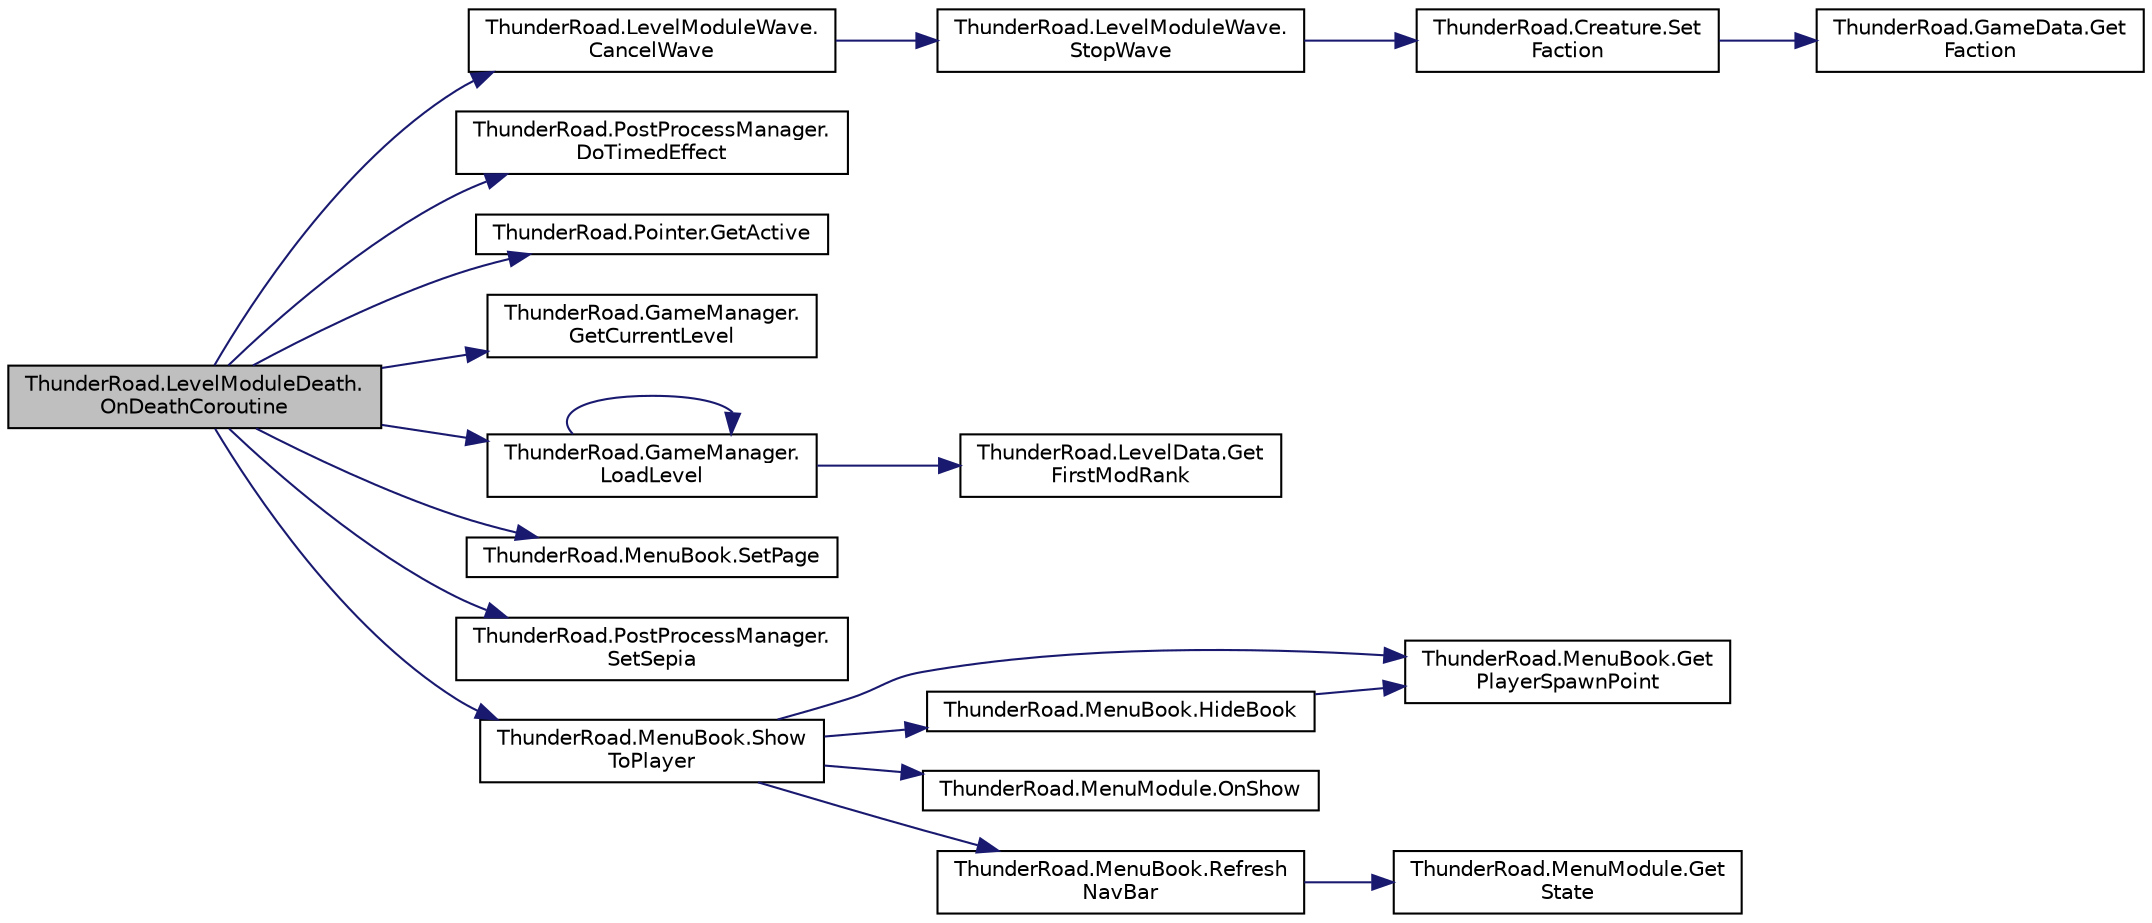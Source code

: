 digraph "ThunderRoad.LevelModuleDeath.OnDeathCoroutine"
{
 // LATEX_PDF_SIZE
  edge [fontname="Helvetica",fontsize="10",labelfontname="Helvetica",labelfontsize="10"];
  node [fontname="Helvetica",fontsize="10",shape=record];
  rankdir="LR";
  Node1 [label="ThunderRoad.LevelModuleDeath.\lOnDeathCoroutine",height=0.2,width=0.4,color="black", fillcolor="grey75", style="filled", fontcolor="black",tooltip="Called when [death coroutine]."];
  Node1 -> Node2 [color="midnightblue",fontsize="10",style="solid",fontname="Helvetica"];
  Node2 [label="ThunderRoad.LevelModuleWave.\lCancelWave",height=0.2,width=0.4,color="black", fillcolor="white", style="filled",URL="$class_thunder_road_1_1_level_module_wave.html#ade4f9ae092a66088e269e0c172f1c393",tooltip="Cancels the wave."];
  Node2 -> Node3 [color="midnightblue",fontsize="10",style="solid",fontname="Helvetica"];
  Node3 [label="ThunderRoad.LevelModuleWave.\lStopWave",height=0.2,width=0.4,color="black", fillcolor="white", style="filled",URL="$class_thunder_road_1_1_level_module_wave.html#ab47499ee3ad91b4e85d8ff4cf19a12a6",tooltip="Stops the wave."];
  Node3 -> Node4 [color="midnightblue",fontsize="10",style="solid",fontname="Helvetica"];
  Node4 [label="ThunderRoad.Creature.Set\lFaction",height=0.2,width=0.4,color="black", fillcolor="white", style="filled",URL="$class_thunder_road_1_1_creature.html#a469a61f44346845588b7f876dae59e2d",tooltip="Sets the faction."];
  Node4 -> Node5 [color="midnightblue",fontsize="10",style="solid",fontname="Helvetica"];
  Node5 [label="ThunderRoad.GameData.Get\lFaction",height=0.2,width=0.4,color="black", fillcolor="white", style="filled",URL="$class_thunder_road_1_1_game_data.html#aefd7717cf6e1b40d17e4bbcd50d3d4fa",tooltip="Gets the faction."];
  Node1 -> Node6 [color="midnightblue",fontsize="10",style="solid",fontname="Helvetica"];
  Node6 [label="ThunderRoad.PostProcessManager.\lDoTimedEffect",height=0.2,width=0.4,color="black", fillcolor="white", style="filled",URL="$class_thunder_road_1_1_post_process_manager.html#a1a8bd0684ccf2ef41e3e8be165fbfd7f",tooltip="Does the timed effect."];
  Node1 -> Node7 [color="midnightblue",fontsize="10",style="solid",fontname="Helvetica"];
  Node7 [label="ThunderRoad.Pointer.GetActive",height=0.2,width=0.4,color="black", fillcolor="white", style="filled",URL="$class_thunder_road_1_1_pointer.html#a5a53face2f6617f61b01ca3aec6563ba",tooltip="Gets the active."];
  Node1 -> Node8 [color="midnightblue",fontsize="10",style="solid",fontname="Helvetica"];
  Node8 [label="ThunderRoad.GameManager.\lGetCurrentLevel",height=0.2,width=0.4,color="black", fillcolor="white", style="filled",URL="$class_thunder_road_1_1_game_manager.html#a5c90d4b6a9a71b4dedf872967a1b6bb3",tooltip="Gets the current level."];
  Node1 -> Node9 [color="midnightblue",fontsize="10",style="solid",fontname="Helvetica"];
  Node9 [label="ThunderRoad.GameManager.\lLoadLevel",height=0.2,width=0.4,color="black", fillcolor="white", style="filled",URL="$class_thunder_road_1_1_game_manager.html#a7150f33e5eec4df36b3a4601d2cb007c",tooltip="Loads the level."];
  Node9 -> Node10 [color="midnightblue",fontsize="10",style="solid",fontname="Helvetica"];
  Node10 [label="ThunderRoad.LevelData.Get\lFirstModRank",height=0.2,width=0.4,color="black", fillcolor="white", style="filled",URL="$class_thunder_road_1_1_level_data.html#abec0b8b3f925340b5ff79719974178e7",tooltip="Gets the first mod rank."];
  Node9 -> Node9 [color="midnightblue",fontsize="10",style="solid",fontname="Helvetica"];
  Node1 -> Node11 [color="midnightblue",fontsize="10",style="solid",fontname="Helvetica"];
  Node11 [label="ThunderRoad.MenuBook.SetPage",height=0.2,width=0.4,color="black", fillcolor="white", style="filled",URL="$class_thunder_road_1_1_menu_book.html#a8539600a8431a5ce964c4bb115a13d26",tooltip=" "];
  Node1 -> Node12 [color="midnightblue",fontsize="10",style="solid",fontname="Helvetica"];
  Node12 [label="ThunderRoad.PostProcessManager.\lSetSepia",height=0.2,width=0.4,color="black", fillcolor="white", style="filled",URL="$class_thunder_road_1_1_post_process_manager.html#a96055bcc4cb2acf47e030b17df8fa265",tooltip="Sets the sepia."];
  Node1 -> Node13 [color="midnightblue",fontsize="10",style="solid",fontname="Helvetica"];
  Node13 [label="ThunderRoad.MenuBook.Show\lToPlayer",height=0.2,width=0.4,color="black", fillcolor="white", style="filled",URL="$class_thunder_road_1_1_menu_book.html#aa4ae3cf651672fb02ac4e469ccab670d",tooltip=" "];
  Node13 -> Node14 [color="midnightblue",fontsize="10",style="solid",fontname="Helvetica"];
  Node14 [label="ThunderRoad.MenuBook.Get\lPlayerSpawnPoint",height=0.2,width=0.4,color="black", fillcolor="white", style="filled",URL="$class_thunder_road_1_1_menu_book.html#a7e1bbd1ab63d655117f649ce59cd1101",tooltip=" "];
  Node13 -> Node15 [color="midnightblue",fontsize="10",style="solid",fontname="Helvetica"];
  Node15 [label="ThunderRoad.MenuBook.HideBook",height=0.2,width=0.4,color="black", fillcolor="white", style="filled",URL="$class_thunder_road_1_1_menu_book.html#a5575e0f6c089b91a02a784b4b6a7c100",tooltip=" "];
  Node15 -> Node14 [color="midnightblue",fontsize="10",style="solid",fontname="Helvetica"];
  Node13 -> Node16 [color="midnightblue",fontsize="10",style="solid",fontname="Helvetica"];
  Node16 [label="ThunderRoad.MenuModule.OnShow",height=0.2,width=0.4,color="black", fillcolor="white", style="filled",URL="$class_thunder_road_1_1_menu_module.html#a7f682303b5f3988c7a1165eec3148cc3",tooltip="Called when [show]."];
  Node13 -> Node17 [color="midnightblue",fontsize="10",style="solid",fontname="Helvetica"];
  Node17 [label="ThunderRoad.MenuBook.Refresh\lNavBar",height=0.2,width=0.4,color="black", fillcolor="white", style="filled",URL="$class_thunder_road_1_1_menu_book.html#ad9f5133215e7cdabeb4c99fccd591df8",tooltip="Refreshes the nav bar."];
  Node17 -> Node18 [color="midnightblue",fontsize="10",style="solid",fontname="Helvetica"];
  Node18 [label="ThunderRoad.MenuModule.Get\lState",height=0.2,width=0.4,color="black", fillcolor="white", style="filled",URL="$class_thunder_road_1_1_menu_module.html#a30562c216f66556ab73ad148048e3e54",tooltip="Gets the state."];
}
